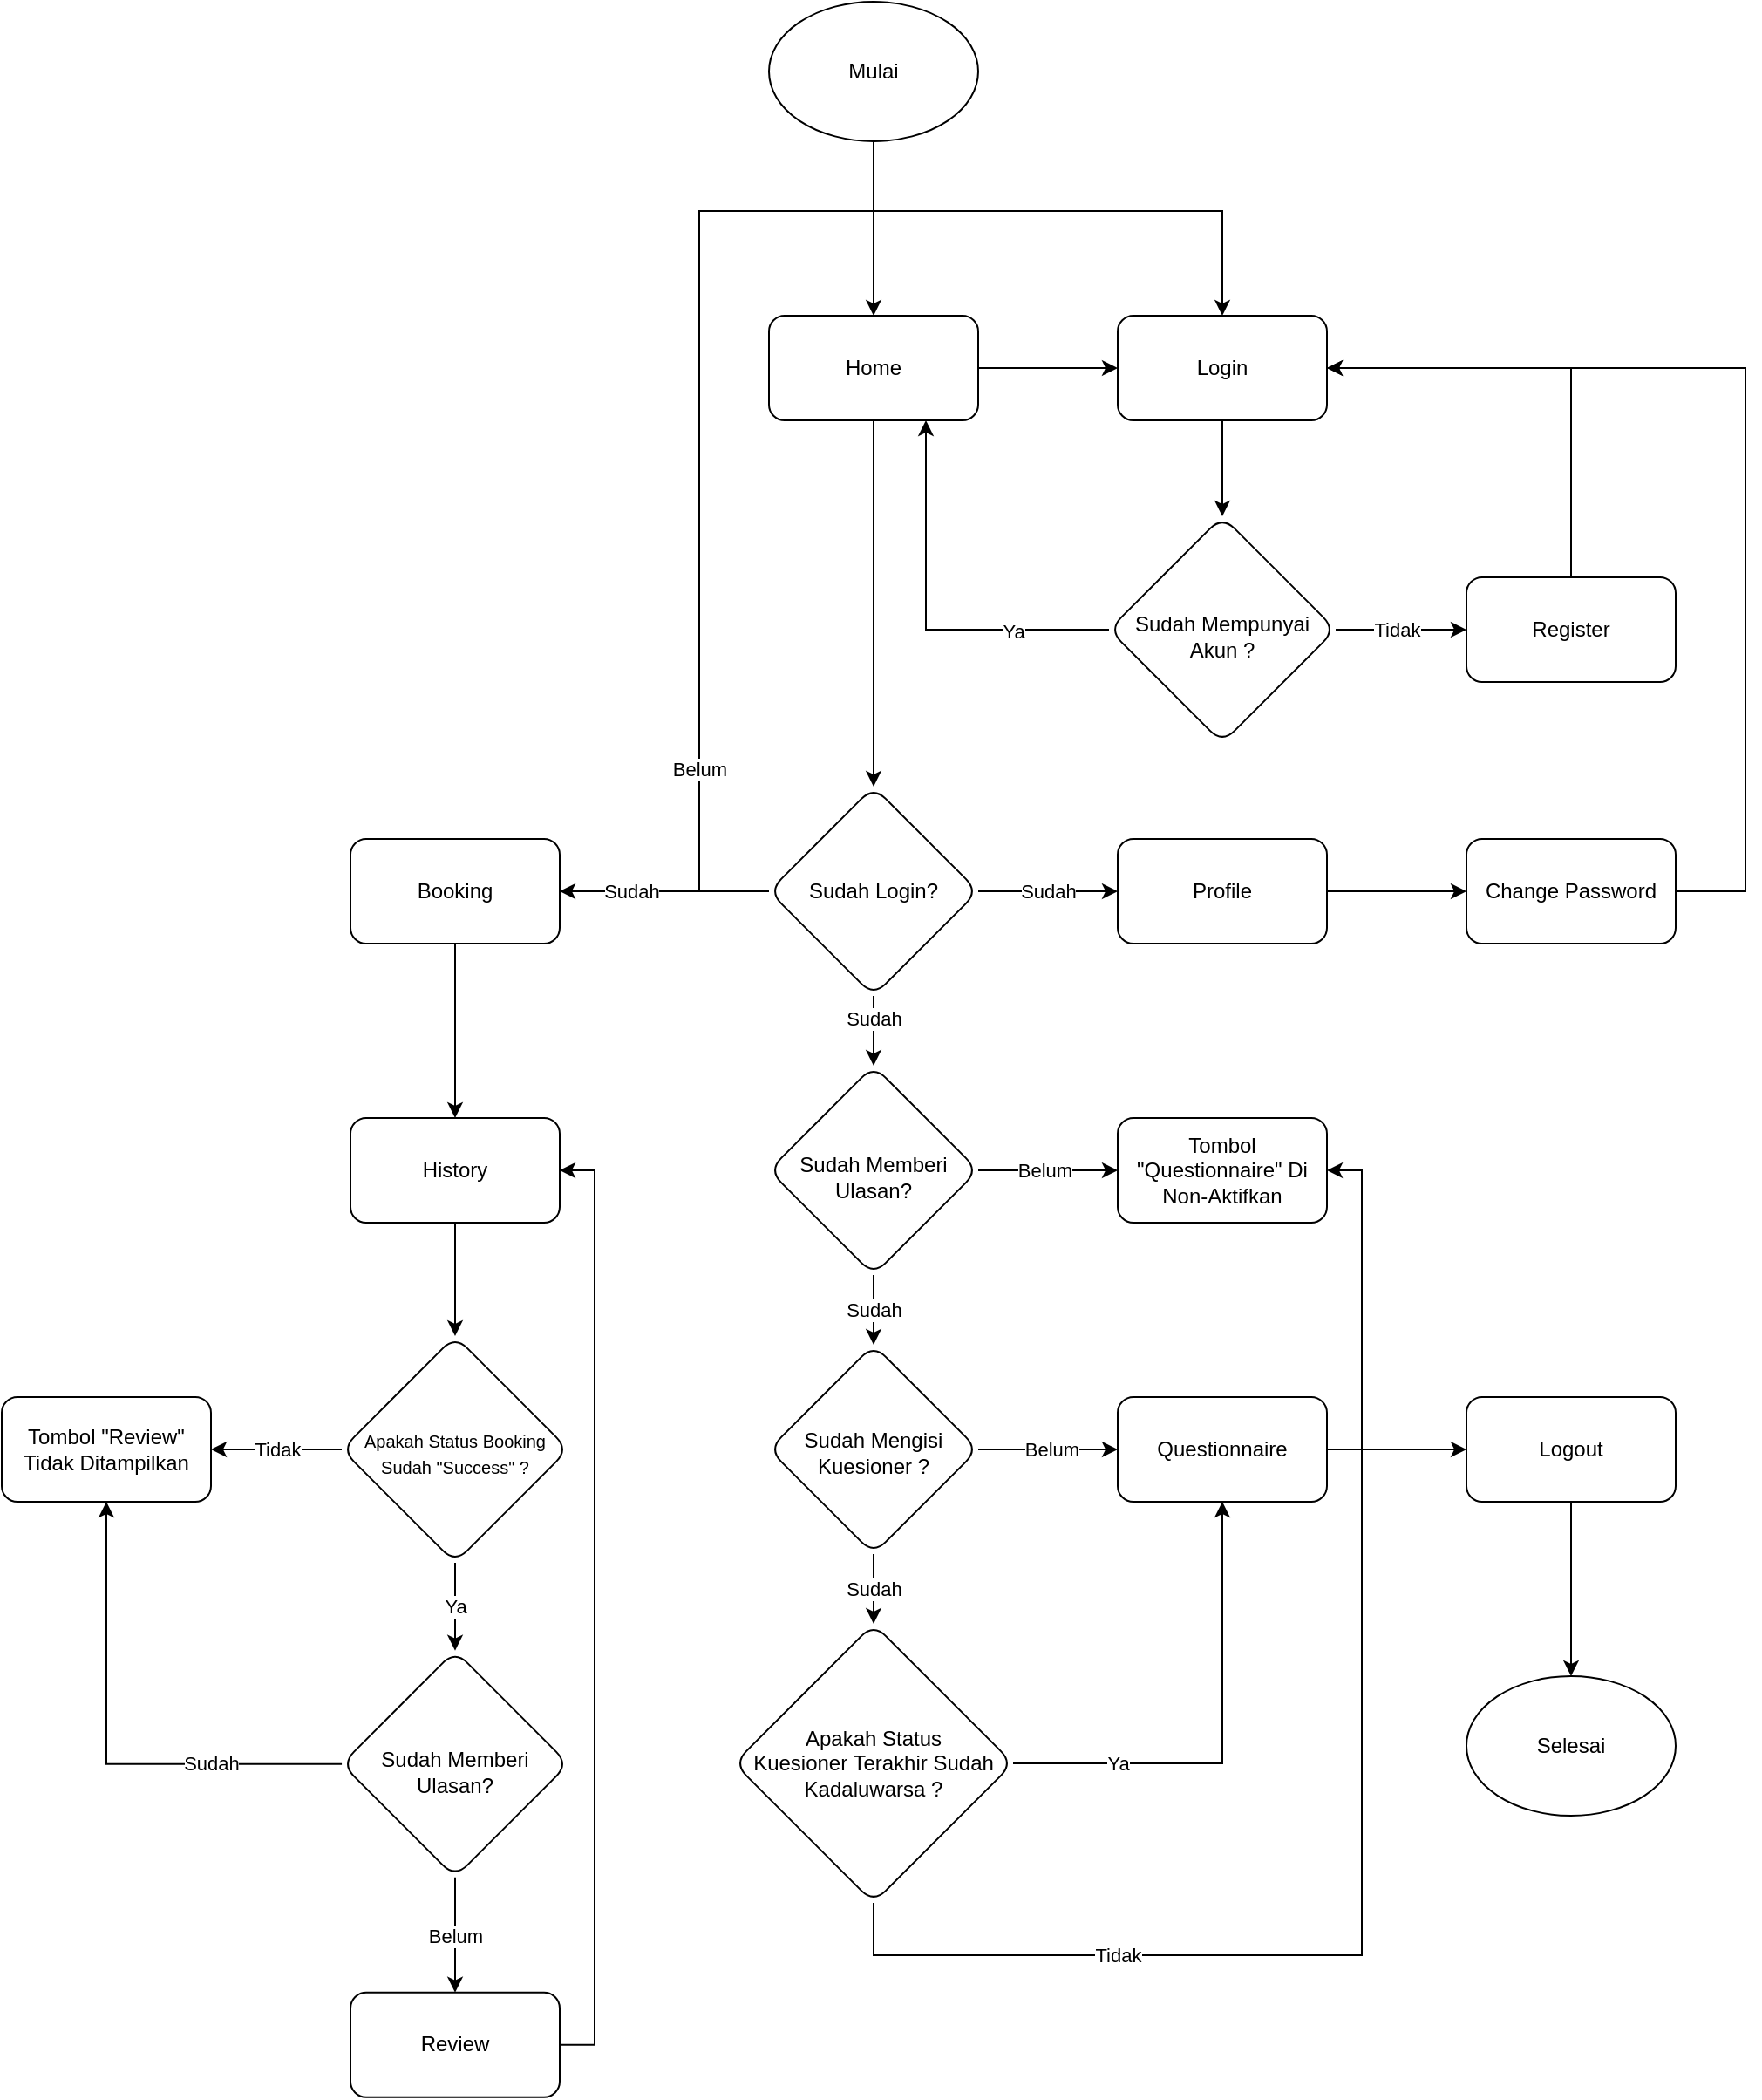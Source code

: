 <mxfile version="26.0.16">
  <diagram name="Page-1" id="yMP_mJY7fdbTFcyZRulZ">
    <mxGraphModel dx="2284" dy="836" grid="1" gridSize="10" guides="1" tooltips="1" connect="1" arrows="1" fold="1" page="1" pageScale="1" pageWidth="850" pageHeight="1100" math="0" shadow="0">
      <root>
        <mxCell id="0" />
        <mxCell id="1" parent="0" />
        <mxCell id="O8O4NDb9OmUCrtEncof7-3" value="" style="edgeStyle=orthogonalEdgeStyle;rounded=0;orthogonalLoop=1;jettySize=auto;html=1;" parent="1" source="O8O4NDb9OmUCrtEncof7-1" target="O8O4NDb9OmUCrtEncof7-2" edge="1">
          <mxGeometry relative="1" as="geometry" />
        </mxCell>
        <mxCell id="O8O4NDb9OmUCrtEncof7-1" value="Mulai" style="ellipse;whiteSpace=wrap;html=1;" parent="1" vertex="1">
          <mxGeometry x="-120" y="280" width="120" height="80" as="geometry" />
        </mxCell>
        <mxCell id="O8O4NDb9OmUCrtEncof7-25" value="" style="edgeStyle=orthogonalEdgeStyle;rounded=0;orthogonalLoop=1;jettySize=auto;html=1;" parent="1" source="O8O4NDb9OmUCrtEncof7-2" target="O8O4NDb9OmUCrtEncof7-24" edge="1">
          <mxGeometry relative="1" as="geometry" />
        </mxCell>
        <mxCell id="iWNPf0dCsWAmpqEqhvIO-12" style="edgeStyle=orthogonalEdgeStyle;rounded=0;orthogonalLoop=1;jettySize=auto;html=1;entryX=0.5;entryY=0;entryDx=0;entryDy=0;" parent="1" source="O8O4NDb9OmUCrtEncof7-2" target="iWNPf0dCsWAmpqEqhvIO-4" edge="1">
          <mxGeometry relative="1" as="geometry" />
        </mxCell>
        <mxCell id="O8O4NDb9OmUCrtEncof7-2" value="Home" style="rounded=1;whiteSpace=wrap;html=1;" parent="1" vertex="1">
          <mxGeometry x="-120" y="460" width="120" height="60" as="geometry" />
        </mxCell>
        <mxCell id="O8O4NDb9OmUCrtEncof7-7" value="" style="edgeStyle=orthogonalEdgeStyle;rounded=0;orthogonalLoop=1;jettySize=auto;html=1;" parent="1" source="O8O4NDb9OmUCrtEncof7-4" target="O8O4NDb9OmUCrtEncof7-6" edge="1">
          <mxGeometry relative="1" as="geometry" />
        </mxCell>
        <mxCell id="O8O4NDb9OmUCrtEncof7-4" value="Booking" style="whiteSpace=wrap;html=1;rounded=1;" parent="1" vertex="1">
          <mxGeometry x="-360" y="760" width="120" height="60" as="geometry" />
        </mxCell>
        <mxCell id="O8O4NDb9OmUCrtEncof7-11" value="" style="edgeStyle=orthogonalEdgeStyle;rounded=0;orthogonalLoop=1;jettySize=auto;html=1;" parent="1" source="O8O4NDb9OmUCrtEncof7-6" target="O8O4NDb9OmUCrtEncof7-10" edge="1">
          <mxGeometry relative="1" as="geometry" />
        </mxCell>
        <mxCell id="O8O4NDb9OmUCrtEncof7-6" value="History" style="whiteSpace=wrap;html=1;rounded=1;" parent="1" vertex="1">
          <mxGeometry x="-360" y="920" width="120" height="60" as="geometry" />
        </mxCell>
        <mxCell id="O8O4NDb9OmUCrtEncof7-13" value="" style="edgeStyle=orthogonalEdgeStyle;rounded=0;orthogonalLoop=1;jettySize=auto;html=1;" parent="1" source="O8O4NDb9OmUCrtEncof7-10" target="O8O4NDb9OmUCrtEncof7-12" edge="1">
          <mxGeometry relative="1" as="geometry" />
        </mxCell>
        <mxCell id="O8O4NDb9OmUCrtEncof7-14" value="Tidak" style="edgeLabel;html=1;align=center;verticalAlign=middle;resizable=0;points=[];" parent="O8O4NDb9OmUCrtEncof7-13" vertex="1" connectable="0">
          <mxGeometry relative="1" as="geometry">
            <mxPoint as="offset" />
          </mxGeometry>
        </mxCell>
        <mxCell id="O8O4NDb9OmUCrtEncof7-16" value="" style="edgeStyle=orthogonalEdgeStyle;rounded=0;orthogonalLoop=1;jettySize=auto;html=1;" parent="1" source="O8O4NDb9OmUCrtEncof7-10" target="O8O4NDb9OmUCrtEncof7-15" edge="1">
          <mxGeometry relative="1" as="geometry" />
        </mxCell>
        <mxCell id="O8O4NDb9OmUCrtEncof7-22" value="Ya" style="edgeLabel;html=1;align=center;verticalAlign=middle;resizable=0;points=[];" parent="O8O4NDb9OmUCrtEncof7-16" vertex="1" connectable="0">
          <mxGeometry relative="1" as="geometry">
            <mxPoint as="offset" />
          </mxGeometry>
        </mxCell>
        <mxCell id="O8O4NDb9OmUCrtEncof7-10" value="&lt;font style=&quot;font-size: 10px;&quot;&gt;Apakah Status Booking Sudah &quot;Success&quot; ?&lt;/font&gt;" style="rhombus;whiteSpace=wrap;html=1;rounded=1;spacingTop=4;" parent="1" vertex="1">
          <mxGeometry x="-365" y="1045" width="130" height="130" as="geometry" />
        </mxCell>
        <mxCell id="O8O4NDb9OmUCrtEncof7-12" value="Tombol &quot;Review&quot; Tidak Ditampilkan" style="whiteSpace=wrap;html=1;rounded=1;" parent="1" vertex="1">
          <mxGeometry x="-560" y="1080" width="120" height="60" as="geometry" />
        </mxCell>
        <mxCell id="O8O4NDb9OmUCrtEncof7-17" style="edgeStyle=orthogonalEdgeStyle;rounded=0;orthogonalLoop=1;jettySize=auto;html=1;entryX=0.5;entryY=1;entryDx=0;entryDy=0;" parent="1" source="O8O4NDb9OmUCrtEncof7-15" target="O8O4NDb9OmUCrtEncof7-12" edge="1">
          <mxGeometry relative="1" as="geometry" />
        </mxCell>
        <mxCell id="O8O4NDb9OmUCrtEncof7-18" value="Sudah" style="edgeLabel;html=1;align=center;verticalAlign=middle;resizable=0;points=[];" parent="O8O4NDb9OmUCrtEncof7-17" vertex="1" connectable="0">
          <mxGeometry relative="1" as="geometry">
            <mxPoint x="60" y="7" as="offset" />
          </mxGeometry>
        </mxCell>
        <mxCell id="O8O4NDb9OmUCrtEncof7-20" value="" style="edgeStyle=orthogonalEdgeStyle;rounded=0;orthogonalLoop=1;jettySize=auto;html=1;" parent="1" source="O8O4NDb9OmUCrtEncof7-15" target="O8O4NDb9OmUCrtEncof7-19" edge="1">
          <mxGeometry relative="1" as="geometry" />
        </mxCell>
        <mxCell id="O8O4NDb9OmUCrtEncof7-23" value="Belum" style="edgeLabel;html=1;align=center;verticalAlign=middle;resizable=0;points=[];" parent="O8O4NDb9OmUCrtEncof7-20" vertex="1" connectable="0">
          <mxGeometry relative="1" as="geometry">
            <mxPoint as="offset" />
          </mxGeometry>
        </mxCell>
        <mxCell id="O8O4NDb9OmUCrtEncof7-15" value="Sudah Memberi Ulasan?" style="rhombus;whiteSpace=wrap;html=1;rounded=1;spacingTop=10;" parent="1" vertex="1">
          <mxGeometry x="-365" y="1225.37" width="130" height="130" as="geometry" />
        </mxCell>
        <mxCell id="O8O4NDb9OmUCrtEncof7-21" style="edgeStyle=orthogonalEdgeStyle;rounded=0;orthogonalLoop=1;jettySize=auto;html=1;entryX=1;entryY=0.5;entryDx=0;entryDy=0;exitX=1;exitY=0.5;exitDx=0;exitDy=0;" parent="1" source="O8O4NDb9OmUCrtEncof7-19" target="O8O4NDb9OmUCrtEncof7-6" edge="1">
          <mxGeometry relative="1" as="geometry" />
        </mxCell>
        <mxCell id="O8O4NDb9OmUCrtEncof7-19" value="Review" style="rounded=1;whiteSpace=wrap;html=1;" parent="1" vertex="1">
          <mxGeometry x="-360" y="1421.37" width="120" height="60" as="geometry" />
        </mxCell>
        <mxCell id="O8O4NDb9OmUCrtEncof7-27" value="" style="edgeStyle=orthogonalEdgeStyle;rounded=0;orthogonalLoop=1;jettySize=auto;html=1;" parent="1" source="O8O4NDb9OmUCrtEncof7-24" target="O8O4NDb9OmUCrtEncof7-26" edge="1">
          <mxGeometry relative="1" as="geometry" />
        </mxCell>
        <mxCell id="O8O4NDb9OmUCrtEncof7-24" value="Login" style="whiteSpace=wrap;html=1;rounded=1;" parent="1" vertex="1">
          <mxGeometry x="80" y="460" width="120" height="60" as="geometry" />
        </mxCell>
        <mxCell id="O8O4NDb9OmUCrtEncof7-28" style="edgeStyle=orthogonalEdgeStyle;rounded=0;orthogonalLoop=1;jettySize=auto;html=1;entryX=0.75;entryY=1;entryDx=0;entryDy=0;" parent="1" source="O8O4NDb9OmUCrtEncof7-26" target="O8O4NDb9OmUCrtEncof7-2" edge="1">
          <mxGeometry relative="1" as="geometry" />
        </mxCell>
        <mxCell id="O8O4NDb9OmUCrtEncof7-29" value="Ya" style="edgeLabel;html=1;align=center;verticalAlign=middle;resizable=0;points=[];" parent="O8O4NDb9OmUCrtEncof7-28" vertex="1" connectable="0">
          <mxGeometry relative="1" as="geometry">
            <mxPoint x="50" y="8" as="offset" />
          </mxGeometry>
        </mxCell>
        <mxCell id="O8O4NDb9OmUCrtEncof7-31" value="" style="edgeStyle=orthogonalEdgeStyle;rounded=0;orthogonalLoop=1;jettySize=auto;html=1;" parent="1" source="O8O4NDb9OmUCrtEncof7-26" target="O8O4NDb9OmUCrtEncof7-30" edge="1">
          <mxGeometry relative="1" as="geometry" />
        </mxCell>
        <mxCell id="O8O4NDb9OmUCrtEncof7-32" value="Tidak" style="edgeLabel;html=1;align=center;verticalAlign=middle;resizable=0;points=[];" parent="O8O4NDb9OmUCrtEncof7-31" vertex="1" connectable="0">
          <mxGeometry relative="1" as="geometry">
            <mxPoint x="-3" as="offset" />
          </mxGeometry>
        </mxCell>
        <mxCell id="O8O4NDb9OmUCrtEncof7-26" value="Sudah Mempunyai Akun ?" style="rhombus;whiteSpace=wrap;html=1;rounded=1;spacingTop=8;" parent="1" vertex="1">
          <mxGeometry x="75" y="575" width="130" height="130" as="geometry" />
        </mxCell>
        <mxCell id="iWNPf0dCsWAmpqEqhvIO-25" style="edgeStyle=orthogonalEdgeStyle;rounded=0;orthogonalLoop=1;jettySize=auto;html=1;exitX=0.5;exitY=0;exitDx=0;exitDy=0;entryX=1;entryY=0.5;entryDx=0;entryDy=0;" parent="1" source="O8O4NDb9OmUCrtEncof7-30" target="O8O4NDb9OmUCrtEncof7-24" edge="1">
          <mxGeometry relative="1" as="geometry" />
        </mxCell>
        <mxCell id="O8O4NDb9OmUCrtEncof7-30" value="Register" style="whiteSpace=wrap;html=1;rounded=1;" parent="1" vertex="1">
          <mxGeometry x="280" y="610" width="120" height="60" as="geometry" />
        </mxCell>
        <mxCell id="O8O4NDb9OmUCrtEncof7-48" value="" style="edgeStyle=orthogonalEdgeStyle;rounded=0;orthogonalLoop=1;jettySize=auto;html=1;" parent="1" source="O8O4NDb9OmUCrtEncof7-37" target="O8O4NDb9OmUCrtEncof7-47" edge="1">
          <mxGeometry relative="1" as="geometry" />
        </mxCell>
        <mxCell id="O8O4NDb9OmUCrtEncof7-49" value="Sudah" style="edgeLabel;html=1;align=center;verticalAlign=middle;resizable=0;points=[];" parent="O8O4NDb9OmUCrtEncof7-48" vertex="1" connectable="0">
          <mxGeometry relative="1" as="geometry">
            <mxPoint as="offset" />
          </mxGeometry>
        </mxCell>
        <mxCell id="O8O4NDb9OmUCrtEncof7-51" value="" style="edgeStyle=orthogonalEdgeStyle;rounded=0;orthogonalLoop=1;jettySize=auto;html=1;" parent="1" source="O8O4NDb9OmUCrtEncof7-37" target="O8O4NDb9OmUCrtEncof7-50" edge="1">
          <mxGeometry relative="1" as="geometry" />
        </mxCell>
        <mxCell id="O8O4NDb9OmUCrtEncof7-52" value="Belum" style="edgeLabel;html=1;align=center;verticalAlign=middle;resizable=0;points=[];" parent="O8O4NDb9OmUCrtEncof7-51" vertex="1" connectable="0">
          <mxGeometry relative="1" as="geometry">
            <mxPoint x="-2" as="offset" />
          </mxGeometry>
        </mxCell>
        <mxCell id="O8O4NDb9OmUCrtEncof7-37" value="Sudah Memberi Ulasan?" style="rhombus;whiteSpace=wrap;html=1;rounded=1;verticalAlign=middle;spacingTop=8;" parent="1" vertex="1">
          <mxGeometry x="-120" y="890" width="120" height="120" as="geometry" />
        </mxCell>
        <mxCell id="O8O4NDb9OmUCrtEncof7-43" value="" style="edgeStyle=orthogonalEdgeStyle;rounded=0;orthogonalLoop=1;jettySize=auto;html=1;" parent="1" source="O8O4NDb9OmUCrtEncof7-40" target="O8O4NDb9OmUCrtEncof7-42" edge="1">
          <mxGeometry relative="1" as="geometry" />
        </mxCell>
        <mxCell id="O8O4NDb9OmUCrtEncof7-40" value="Profile" style="rounded=1;whiteSpace=wrap;html=1;" parent="1" vertex="1">
          <mxGeometry x="80" y="760" width="120" height="60" as="geometry" />
        </mxCell>
        <mxCell id="iWNPf0dCsWAmpqEqhvIO-23" style="edgeStyle=orthogonalEdgeStyle;rounded=0;orthogonalLoop=1;jettySize=auto;html=1;exitX=1;exitY=0.5;exitDx=0;exitDy=0;entryX=1;entryY=0.5;entryDx=0;entryDy=0;" parent="1" source="O8O4NDb9OmUCrtEncof7-42" target="O8O4NDb9OmUCrtEncof7-24" edge="1">
          <mxGeometry relative="1" as="geometry">
            <Array as="points">
              <mxPoint x="440" y="790" />
              <mxPoint x="440" y="490" />
            </Array>
          </mxGeometry>
        </mxCell>
        <mxCell id="O8O4NDb9OmUCrtEncof7-42" value="Change Password" style="rounded=1;whiteSpace=wrap;html=1;" parent="1" vertex="1">
          <mxGeometry x="280" y="760" width="120" height="60" as="geometry" />
        </mxCell>
        <mxCell id="O8O4NDb9OmUCrtEncof7-54" value="" style="edgeStyle=orthogonalEdgeStyle;rounded=0;orthogonalLoop=1;jettySize=auto;html=1;entryX=0.5;entryY=0;entryDx=0;entryDy=0;exitX=0.5;exitY=1;exitDx=0;exitDy=0;" parent="1" source="O8O4NDb9OmUCrtEncof7-47" target="O8O4NDb9OmUCrtEncof7-53" edge="1">
          <mxGeometry relative="1" as="geometry">
            <mxPoint x="-60" y="1240" as="sourcePoint" />
            <mxPoint x="-60" y="1290" as="targetPoint" />
          </mxGeometry>
        </mxCell>
        <mxCell id="O8O4NDb9OmUCrtEncof7-55" value="Sudah" style="edgeLabel;html=1;align=center;verticalAlign=middle;resizable=0;points=[];" parent="O8O4NDb9OmUCrtEncof7-54" vertex="1" connectable="0">
          <mxGeometry relative="1" as="geometry">
            <mxPoint as="offset" />
          </mxGeometry>
        </mxCell>
        <mxCell id="O8O4NDb9OmUCrtEncof7-57" value="" style="edgeStyle=orthogonalEdgeStyle;rounded=0;orthogonalLoop=1;jettySize=auto;html=1;" parent="1" source="O8O4NDb9OmUCrtEncof7-47" target="O8O4NDb9OmUCrtEncof7-56" edge="1">
          <mxGeometry relative="1" as="geometry" />
        </mxCell>
        <mxCell id="O8O4NDb9OmUCrtEncof7-58" value="Belum" style="edgeLabel;html=1;align=center;verticalAlign=middle;resizable=0;points=[];" parent="O8O4NDb9OmUCrtEncof7-57" vertex="1" connectable="0">
          <mxGeometry relative="1" as="geometry">
            <mxPoint x="2" as="offset" />
          </mxGeometry>
        </mxCell>
        <mxCell id="O8O4NDb9OmUCrtEncof7-47" value="Sudah Mengisi Kuesioner ?" style="rhombus;whiteSpace=wrap;html=1;rounded=1;align=center;spacingTop=4;" parent="1" vertex="1">
          <mxGeometry x="-120" y="1050" width="120" height="120" as="geometry" />
        </mxCell>
        <mxCell id="O8O4NDb9OmUCrtEncof7-50" value="Tombol &quot;Questionnaire&quot; Di Non-Aktifkan" style="whiteSpace=wrap;html=1;rounded=1;" parent="1" vertex="1">
          <mxGeometry x="80" y="920" width="120" height="60" as="geometry" />
        </mxCell>
        <mxCell id="O8O4NDb9OmUCrtEncof7-59" style="edgeStyle=orthogonalEdgeStyle;rounded=0;orthogonalLoop=1;jettySize=auto;html=1;entryX=0.5;entryY=1;entryDx=0;entryDy=0;" parent="1" source="O8O4NDb9OmUCrtEncof7-53" target="O8O4NDb9OmUCrtEncof7-56" edge="1">
          <mxGeometry relative="1" as="geometry" />
        </mxCell>
        <mxCell id="O8O4NDb9OmUCrtEncof7-60" value="Ya" style="edgeLabel;html=1;align=center;verticalAlign=middle;resizable=0;points=[];" parent="O8O4NDb9OmUCrtEncof7-59" vertex="1" connectable="0">
          <mxGeometry relative="1" as="geometry">
            <mxPoint x="-60" y="15" as="offset" />
          </mxGeometry>
        </mxCell>
        <mxCell id="O8O4NDb9OmUCrtEncof7-53" value="&lt;font&gt;Apakah Status&lt;/font&gt;&lt;div&gt;&lt;font&gt;&lt;font style=&quot;&quot;&gt;Kuesioner Terakhir&amp;nbsp;&lt;/font&gt;&lt;span style=&quot;background-color: transparent; color: light-dark(rgb(0, 0, 0), rgb(255, 255, 255));&quot;&gt;Sudah&lt;/span&gt;&lt;/font&gt;&lt;/div&gt;&lt;div&gt;&lt;font&gt;Kadaluwarsa ?&lt;/font&gt;&lt;/div&gt;" style="rhombus;whiteSpace=wrap;html=1;rounded=1;" parent="1" vertex="1">
          <mxGeometry x="-140" y="1210" width="160" height="160" as="geometry" />
        </mxCell>
        <mxCell id="O8O4NDb9OmUCrtEncof7-64" value="" style="edgeStyle=orthogonalEdgeStyle;rounded=0;orthogonalLoop=1;jettySize=auto;html=1;" parent="1" source="O8O4NDb9OmUCrtEncof7-56" target="O8O4NDb9OmUCrtEncof7-63" edge="1">
          <mxGeometry relative="1" as="geometry" />
        </mxCell>
        <mxCell id="O8O4NDb9OmUCrtEncof7-56" value="Questionnaire" style="whiteSpace=wrap;html=1;rounded=1;" parent="1" vertex="1">
          <mxGeometry x="80" y="1080" width="120" height="60" as="geometry" />
        </mxCell>
        <mxCell id="O8O4NDb9OmUCrtEncof7-61" style="edgeStyle=orthogonalEdgeStyle;rounded=0;orthogonalLoop=1;jettySize=auto;html=1;entryX=1;entryY=0.5;entryDx=0;entryDy=0;" parent="1" source="O8O4NDb9OmUCrtEncof7-53" target="O8O4NDb9OmUCrtEncof7-50" edge="1">
          <mxGeometry relative="1" as="geometry">
            <Array as="points">
              <mxPoint x="-60" y="1400" />
              <mxPoint x="220" y="1400" />
              <mxPoint x="220" y="950" />
            </Array>
          </mxGeometry>
        </mxCell>
        <mxCell id="O8O4NDb9OmUCrtEncof7-62" value="Tidak" style="edgeLabel;html=1;align=center;verticalAlign=middle;resizable=0;points=[];" parent="O8O4NDb9OmUCrtEncof7-61" vertex="1" connectable="0">
          <mxGeometry relative="1" as="geometry">
            <mxPoint x="-140" y="80" as="offset" />
          </mxGeometry>
        </mxCell>
        <mxCell id="O8O4NDb9OmUCrtEncof7-66" value="" style="edgeStyle=orthogonalEdgeStyle;rounded=0;orthogonalLoop=1;jettySize=auto;html=1;" parent="1" source="O8O4NDb9OmUCrtEncof7-63" target="O8O4NDb9OmUCrtEncof7-65" edge="1">
          <mxGeometry relative="1" as="geometry" />
        </mxCell>
        <mxCell id="O8O4NDb9OmUCrtEncof7-63" value="Logout" style="whiteSpace=wrap;html=1;rounded=1;" parent="1" vertex="1">
          <mxGeometry x="280" y="1080" width="120" height="60" as="geometry" />
        </mxCell>
        <mxCell id="O8O4NDb9OmUCrtEncof7-65" value="Selesai" style="ellipse;whiteSpace=wrap;html=1;rounded=1;" parent="1" vertex="1">
          <mxGeometry x="280" y="1240" width="120" height="80" as="geometry" />
        </mxCell>
        <mxCell id="iWNPf0dCsWAmpqEqhvIO-14" style="edgeStyle=orthogonalEdgeStyle;rounded=0;orthogonalLoop=1;jettySize=auto;html=1;exitX=0;exitY=0.5;exitDx=0;exitDy=0;entryX=0.5;entryY=0;entryDx=0;entryDy=0;" parent="1" source="iWNPf0dCsWAmpqEqhvIO-4" target="O8O4NDb9OmUCrtEncof7-24" edge="1">
          <mxGeometry relative="1" as="geometry">
            <Array as="points">
              <mxPoint x="-160" y="790" />
              <mxPoint x="-160" y="400" />
              <mxPoint x="140" y="400" />
            </Array>
          </mxGeometry>
        </mxCell>
        <mxCell id="iWNPf0dCsWAmpqEqhvIO-18" value="Belum" style="edgeLabel;html=1;align=center;verticalAlign=middle;resizable=0;points=[];" parent="iWNPf0dCsWAmpqEqhvIO-14" vertex="1" connectable="0">
          <mxGeometry x="-0.727" relative="1" as="geometry">
            <mxPoint y="-2" as="offset" />
          </mxGeometry>
        </mxCell>
        <mxCell id="iWNPf0dCsWAmpqEqhvIO-15" value="" style="edgeStyle=orthogonalEdgeStyle;rounded=0;orthogonalLoop=1;jettySize=auto;html=1;" parent="1" source="iWNPf0dCsWAmpqEqhvIO-4" target="O8O4NDb9OmUCrtEncof7-40" edge="1">
          <mxGeometry relative="1" as="geometry" />
        </mxCell>
        <mxCell id="iWNPf0dCsWAmpqEqhvIO-16" value="Sudah" style="edgeLabel;html=1;align=center;verticalAlign=middle;resizable=0;points=[];" parent="iWNPf0dCsWAmpqEqhvIO-15" vertex="1" connectable="0">
          <mxGeometry x="-0.212" y="2" relative="1" as="geometry">
            <mxPoint x="8" y="2" as="offset" />
          </mxGeometry>
        </mxCell>
        <mxCell id="iWNPf0dCsWAmpqEqhvIO-19" value="" style="edgeStyle=orthogonalEdgeStyle;rounded=0;orthogonalLoop=1;jettySize=auto;html=1;" parent="1" source="iWNPf0dCsWAmpqEqhvIO-4" target="O8O4NDb9OmUCrtEncof7-37" edge="1">
          <mxGeometry relative="1" as="geometry" />
        </mxCell>
        <mxCell id="iWNPf0dCsWAmpqEqhvIO-20" value="Sudah" style="edgeLabel;html=1;align=center;verticalAlign=middle;resizable=0;points=[];" parent="iWNPf0dCsWAmpqEqhvIO-19" vertex="1" connectable="0">
          <mxGeometry x="-0.364" y="3" relative="1" as="geometry">
            <mxPoint x="-3" as="offset" />
          </mxGeometry>
        </mxCell>
        <mxCell id="iWNPf0dCsWAmpqEqhvIO-21" style="edgeStyle=orthogonalEdgeStyle;rounded=0;orthogonalLoop=1;jettySize=auto;html=1;entryX=1;entryY=0.5;entryDx=0;entryDy=0;" parent="1" source="iWNPf0dCsWAmpqEqhvIO-4" target="O8O4NDb9OmUCrtEncof7-4" edge="1">
          <mxGeometry relative="1" as="geometry" />
        </mxCell>
        <mxCell id="iWNPf0dCsWAmpqEqhvIO-22" value="Sudah" style="edgeLabel;html=1;align=center;verticalAlign=middle;resizable=0;points=[];" parent="iWNPf0dCsWAmpqEqhvIO-21" vertex="1" connectable="0">
          <mxGeometry x="0.312" y="-2" relative="1" as="geometry">
            <mxPoint x="-1" y="2" as="offset" />
          </mxGeometry>
        </mxCell>
        <mxCell id="iWNPf0dCsWAmpqEqhvIO-4" value="Sudah Login?" style="rhombus;whiteSpace=wrap;html=1;rounded=1;spacingTop=0;" parent="1" vertex="1">
          <mxGeometry x="-120" y="730" width="120" height="120" as="geometry" />
        </mxCell>
      </root>
    </mxGraphModel>
  </diagram>
</mxfile>
